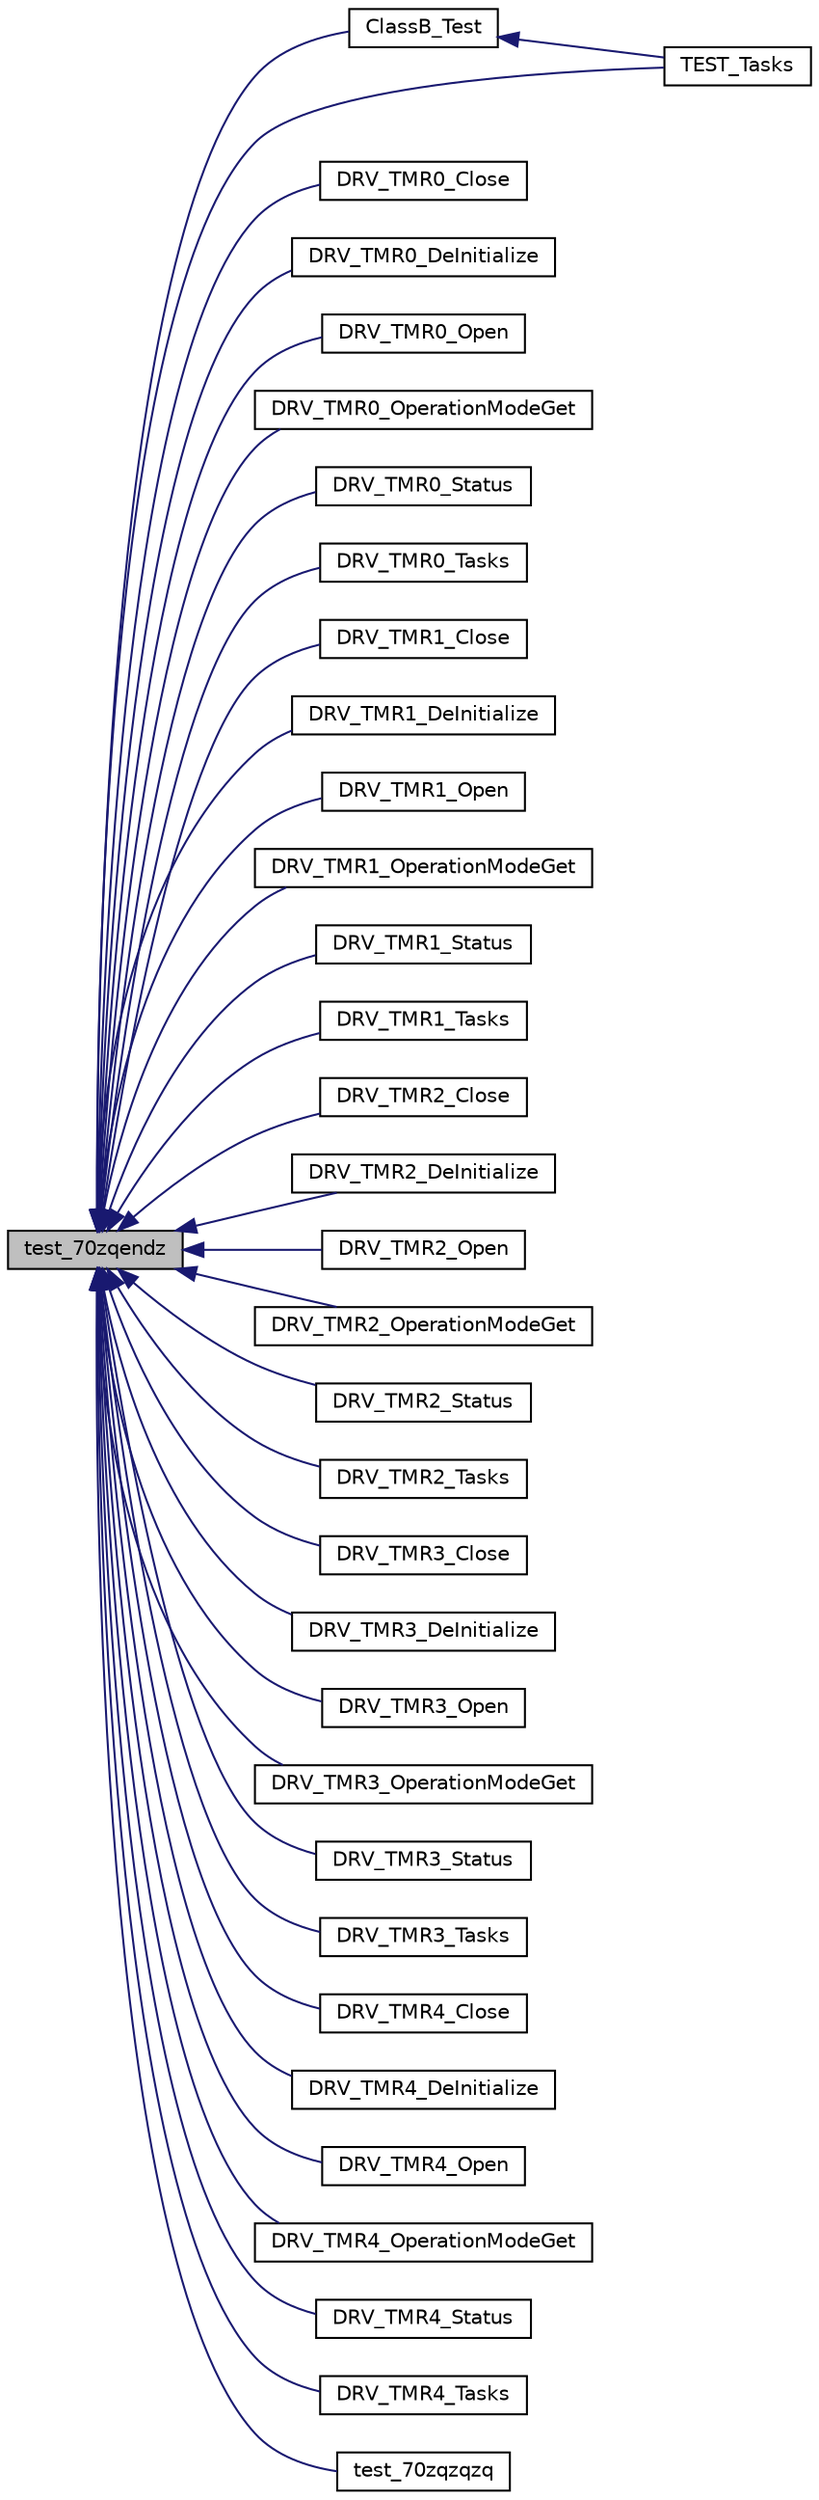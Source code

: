 digraph "test_70zqendz"
{
  edge [fontname="Helvetica",fontsize="10",labelfontname="Helvetica",labelfontsize="10"];
  node [fontname="Helvetica",fontsize="10",shape=record];
  rankdir="LR";
  Node777 [label="test_70zqendz",height=0.2,width=0.4,color="black", fillcolor="grey75", style="filled", fontcolor="black"];
  Node777 -> Node778 [dir="back",color="midnightblue",fontsize="10",style="solid",fontname="Helvetica"];
  Node778 [label="ClassB_Test",height=0.2,width=0.4,color="black", fillcolor="white", style="filled",URL="$inszt__test_8c.html#a0082d7f9f08c74e3744cba7f387d4f4f"];
  Node778 -> Node779 [dir="back",color="midnightblue",fontsize="10",style="solid",fontname="Helvetica"];
  Node779 [label="TEST_Tasks",height=0.2,width=0.4,color="black", fillcolor="white", style="filled",URL="$test_8h.html#a2186c6908f2d488a4daa437210e56675"];
  Node777 -> Node780 [dir="back",color="midnightblue",fontsize="10",style="solid",fontname="Helvetica"];
  Node780 [label="DRV_TMR0_Close",height=0.2,width=0.4,color="black", fillcolor="white", style="filled",URL="$inszt__test_8c.html#a32eae35a1e64a44969e70c746ec9cdc2"];
  Node777 -> Node781 [dir="back",color="midnightblue",fontsize="10",style="solid",fontname="Helvetica"];
  Node781 [label="DRV_TMR0_DeInitialize",height=0.2,width=0.4,color="black", fillcolor="white", style="filled",URL="$inszt__test_8c.html#ac35e22ce2277246569aa15a0142f42de"];
  Node777 -> Node782 [dir="back",color="midnightblue",fontsize="10",style="solid",fontname="Helvetica"];
  Node782 [label="DRV_TMR0_Open",height=0.2,width=0.4,color="black", fillcolor="white", style="filled",URL="$inszt__test_8c.html#a6185be0b1acc5308100e9c168c6d9882"];
  Node777 -> Node783 [dir="back",color="midnightblue",fontsize="10",style="solid",fontname="Helvetica"];
  Node783 [label="DRV_TMR0_OperationModeGet",height=0.2,width=0.4,color="black", fillcolor="white", style="filled",URL="$inszt__test_8c.html#a75154e72363837310412c5f0f77ca99b"];
  Node777 -> Node784 [dir="back",color="midnightblue",fontsize="10",style="solid",fontname="Helvetica"];
  Node784 [label="DRV_TMR0_Status",height=0.2,width=0.4,color="black", fillcolor="white", style="filled",URL="$inszt__test_8c.html#aa0b45abb3787c0b80fba63077983fda6"];
  Node777 -> Node785 [dir="back",color="midnightblue",fontsize="10",style="solid",fontname="Helvetica"];
  Node785 [label="DRV_TMR0_Tasks",height=0.2,width=0.4,color="black", fillcolor="white", style="filled",URL="$inszt__test_8c.html#a074ed24077060483c762988f726d23e9"];
  Node777 -> Node786 [dir="back",color="midnightblue",fontsize="10",style="solid",fontname="Helvetica"];
  Node786 [label="DRV_TMR1_Close",height=0.2,width=0.4,color="black", fillcolor="white", style="filled",URL="$inszt__test_8c.html#a6a5cde4bb2a1f040394eff6085aa1d59"];
  Node777 -> Node787 [dir="back",color="midnightblue",fontsize="10",style="solid",fontname="Helvetica"];
  Node787 [label="DRV_TMR1_DeInitialize",height=0.2,width=0.4,color="black", fillcolor="white", style="filled",URL="$inszt__test_8c.html#abf7739f5097a1ceff5268ea070a35c9e"];
  Node777 -> Node788 [dir="back",color="midnightblue",fontsize="10",style="solid",fontname="Helvetica"];
  Node788 [label="DRV_TMR1_Open",height=0.2,width=0.4,color="black", fillcolor="white", style="filled",URL="$inszt__test_8c.html#ac23662f1a2e62aff3d8576b4fb403b5e"];
  Node777 -> Node789 [dir="back",color="midnightblue",fontsize="10",style="solid",fontname="Helvetica"];
  Node789 [label="DRV_TMR1_OperationModeGet",height=0.2,width=0.4,color="black", fillcolor="white", style="filled",URL="$inszt__test_8c.html#a2ddcb52c248a14db2f5d3cc2b8396b4d"];
  Node777 -> Node790 [dir="back",color="midnightblue",fontsize="10",style="solid",fontname="Helvetica"];
  Node790 [label="DRV_TMR1_Status",height=0.2,width=0.4,color="black", fillcolor="white", style="filled",URL="$inszt__test_8c.html#af0b509a65d0cc40830845f905e72f383"];
  Node777 -> Node791 [dir="back",color="midnightblue",fontsize="10",style="solid",fontname="Helvetica"];
  Node791 [label="DRV_TMR1_Tasks",height=0.2,width=0.4,color="black", fillcolor="white", style="filled",URL="$inszt__test_8c.html#a0c01e1083b80ad88b2bc0fae758b1f0e"];
  Node777 -> Node792 [dir="back",color="midnightblue",fontsize="10",style="solid",fontname="Helvetica"];
  Node792 [label="DRV_TMR2_Close",height=0.2,width=0.4,color="black", fillcolor="white", style="filled",URL="$inszt__test_8c.html#a5ad44e5f36f8a566c396331e7c08c15d"];
  Node777 -> Node793 [dir="back",color="midnightblue",fontsize="10",style="solid",fontname="Helvetica"];
  Node793 [label="DRV_TMR2_DeInitialize",height=0.2,width=0.4,color="black", fillcolor="white", style="filled",URL="$inszt__test_8c.html#a0aa800750e31f5d3aea0afcd7faa41fe"];
  Node777 -> Node794 [dir="back",color="midnightblue",fontsize="10",style="solid",fontname="Helvetica"];
  Node794 [label="DRV_TMR2_Open",height=0.2,width=0.4,color="black", fillcolor="white", style="filled",URL="$inszt__test_8c.html#ae3ec2e7d926f1dfcf4d5b4ec3f4452b1"];
  Node777 -> Node795 [dir="back",color="midnightblue",fontsize="10",style="solid",fontname="Helvetica"];
  Node795 [label="DRV_TMR2_OperationModeGet",height=0.2,width=0.4,color="black", fillcolor="white", style="filled",URL="$inszt__test_8c.html#aaec612bc5ca6823e226aa9e168f0f7e4"];
  Node777 -> Node796 [dir="back",color="midnightblue",fontsize="10",style="solid",fontname="Helvetica"];
  Node796 [label="DRV_TMR2_Status",height=0.2,width=0.4,color="black", fillcolor="white", style="filled",URL="$inszt__test_8c.html#ab66021f387d5cbb3e7ab20b7718aa773"];
  Node777 -> Node797 [dir="back",color="midnightblue",fontsize="10",style="solid",fontname="Helvetica"];
  Node797 [label="DRV_TMR2_Tasks",height=0.2,width=0.4,color="black", fillcolor="white", style="filled",URL="$inszt__test_8c.html#a4cae103296c260a0cacd0bfbb02abec6"];
  Node777 -> Node798 [dir="back",color="midnightblue",fontsize="10",style="solid",fontname="Helvetica"];
  Node798 [label="DRV_TMR3_Close",height=0.2,width=0.4,color="black", fillcolor="white", style="filled",URL="$inszt__test_8c.html#a5dd9fa4b5c96ae83f17ed22952b3526b"];
  Node777 -> Node799 [dir="back",color="midnightblue",fontsize="10",style="solid",fontname="Helvetica"];
  Node799 [label="DRV_TMR3_DeInitialize",height=0.2,width=0.4,color="black", fillcolor="white", style="filled",URL="$inszt__test_8c.html#a51119949a1b0dc2ade9d15cd3eef3cf9"];
  Node777 -> Node800 [dir="back",color="midnightblue",fontsize="10",style="solid",fontname="Helvetica"];
  Node800 [label="DRV_TMR3_Open",height=0.2,width=0.4,color="black", fillcolor="white", style="filled",URL="$inszt__test_8c.html#a14def85d2721c6fe7a0f52e5da985745"];
  Node777 -> Node801 [dir="back",color="midnightblue",fontsize="10",style="solid",fontname="Helvetica"];
  Node801 [label="DRV_TMR3_OperationModeGet",height=0.2,width=0.4,color="black", fillcolor="white", style="filled",URL="$inszt__test_8c.html#aba3d374b5742c8fed77fb9c5125906e8"];
  Node777 -> Node802 [dir="back",color="midnightblue",fontsize="10",style="solid",fontname="Helvetica"];
  Node802 [label="DRV_TMR3_Status",height=0.2,width=0.4,color="black", fillcolor="white", style="filled",URL="$inszt__test_8c.html#ab337820f2261ee63bfbdbe91f999de92"];
  Node777 -> Node803 [dir="back",color="midnightblue",fontsize="10",style="solid",fontname="Helvetica"];
  Node803 [label="DRV_TMR3_Tasks",height=0.2,width=0.4,color="black", fillcolor="white", style="filled",URL="$inszt__test_8c.html#ac4622292b2dab66f9b5ae9778db08478"];
  Node777 -> Node804 [dir="back",color="midnightblue",fontsize="10",style="solid",fontname="Helvetica"];
  Node804 [label="DRV_TMR4_Close",height=0.2,width=0.4,color="black", fillcolor="white", style="filled",URL="$inszt__test_8c.html#abca98245dd4f6348cc96c19911fa2f7f"];
  Node777 -> Node805 [dir="back",color="midnightblue",fontsize="10",style="solid",fontname="Helvetica"];
  Node805 [label="DRV_TMR4_DeInitialize",height=0.2,width=0.4,color="black", fillcolor="white", style="filled",URL="$inszt__test_8c.html#a24315793d9553d184024aea496534bc5"];
  Node777 -> Node806 [dir="back",color="midnightblue",fontsize="10",style="solid",fontname="Helvetica"];
  Node806 [label="DRV_TMR4_Open",height=0.2,width=0.4,color="black", fillcolor="white", style="filled",URL="$inszt__test_8c.html#a6e2c39c5a9d8b23859be0e673b43b1b9"];
  Node777 -> Node807 [dir="back",color="midnightblue",fontsize="10",style="solid",fontname="Helvetica"];
  Node807 [label="DRV_TMR4_OperationModeGet",height=0.2,width=0.4,color="black", fillcolor="white", style="filled",URL="$inszt__test_8c.html#ad47780c4b3a36ef4f64841b0106a751d"];
  Node777 -> Node808 [dir="back",color="midnightblue",fontsize="10",style="solid",fontname="Helvetica"];
  Node808 [label="DRV_TMR4_Status",height=0.2,width=0.4,color="black", fillcolor="white", style="filled",URL="$inszt__test_8c.html#aeb55a9257642cf221bcb641b25033668"];
  Node777 -> Node809 [dir="back",color="midnightblue",fontsize="10",style="solid",fontname="Helvetica"];
  Node809 [label="DRV_TMR4_Tasks",height=0.2,width=0.4,color="black", fillcolor="white", style="filled",URL="$inszt__test_8c.html#a97a4bb302673812056f8ad54ea70b59e"];
  Node777 -> Node810 [dir="back",color="midnightblue",fontsize="10",style="solid",fontname="Helvetica"];
  Node810 [label="test_70zqzqzq",height=0.2,width=0.4,color="black", fillcolor="white", style="filled",URL="$inszt__test_8c.html#a26d6088ca9418d151924e53e24d8e948"];
  Node777 -> Node779 [dir="back",color="midnightblue",fontsize="10",style="solid",fontname="Helvetica"];
}
